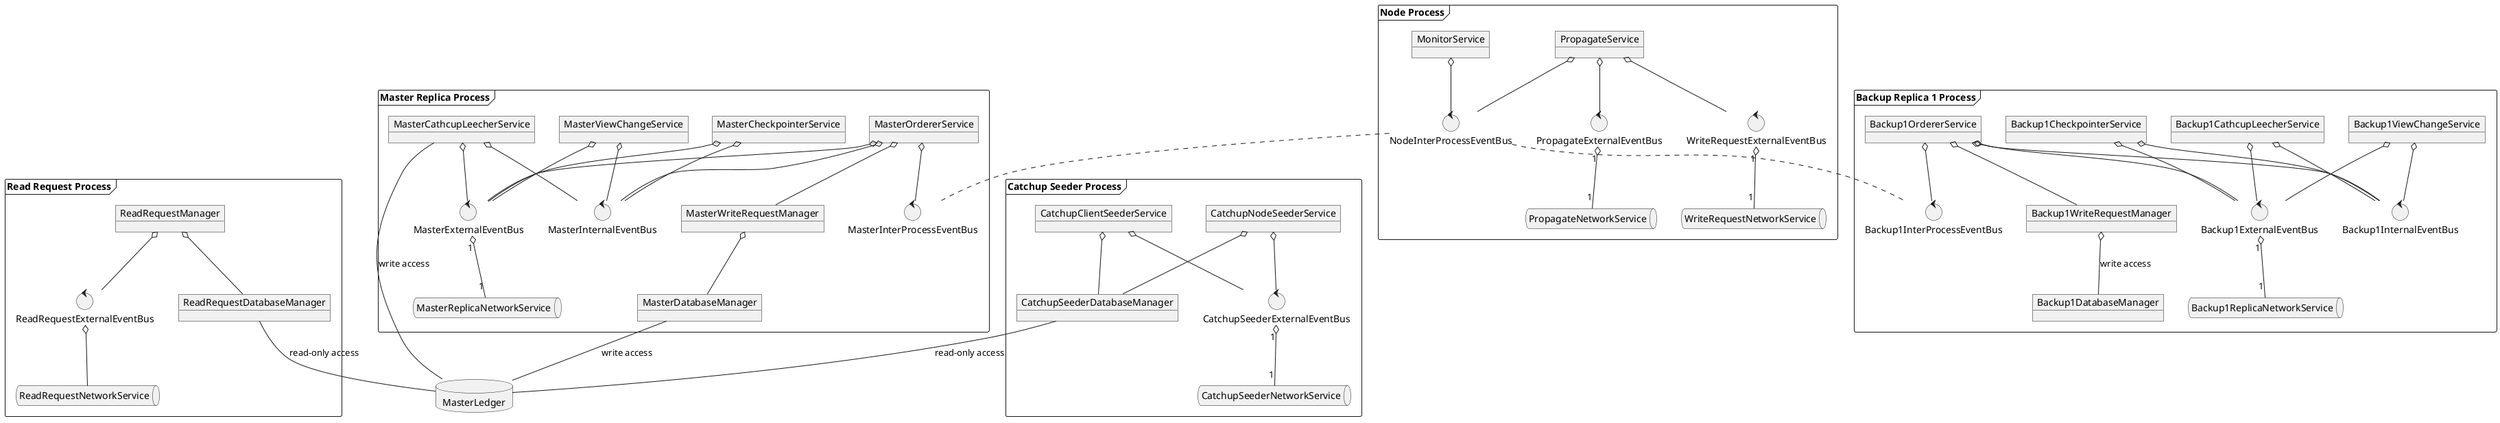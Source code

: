 @startuml
allowmixing

frame "Read Request Process" {
control ReadRequestExternalEventBus
queue ReadRequestNetworkService
object ReadRequestManager
object ReadRequestDatabaseManager

ReadRequestExternalEventBus o-- ReadRequestNetworkService
ReadRequestManager  o--  ReadRequestExternalEventBus
ReadRequestManager  o--  ReadRequestDatabaseManager
}

frame "Catchup Seeder Process" {
control CatchupSeederExternalEventBus
queue CatchupSeederNetworkService
object CatchupNodeSeederService
object CatchupClientSeederService
object CatchupSeederDatabaseManager

CatchupSeederExternalEventBus "1" o-- "1" CatchupSeederNetworkService

CatchupNodeSeederService o-- CatchupSeederExternalEventBus
CatchupNodeSeederService o-- CatchupSeederDatabaseManager

CatchupClientSeederService o-- CatchupSeederExternalEventBus
CatchupClientSeederService o-- CatchupSeederDatabaseManager
}

frame "Master Replica Process" {
control MasterExternalEventBus
control MasterInternalEventBus
control MasterInterProcessEventBus
queue MasterReplicaNetworkService
object MasterOrdererService
object MasterCheckpointerService
object MasterViewChangeService
object MasterWriteRequestManager
object MasterDatabaseManager
object MasterCathcupLeecherService

MasterExternalEventBus "1" o-- "1" MasterReplicaNetworkService

MasterOrdererService o-- MasterExternalEventBus
MasterOrdererService o-- MasterInternalEventBus
MasterOrdererService o-- MasterInterProcessEventBus

MasterCheckpointerService o-- MasterExternalEventBus
MasterCheckpointerService o-- MasterInternalEventBus

MasterViewChangeService o-- MasterExternalEventBus
MasterViewChangeService o-- MasterInternalEventBus

MasterOrdererService o-- MasterWriteRequestManager
MasterWriteRequestManager o-- MasterDatabaseManager

MasterCathcupLeecherService o-- MasterExternalEventBus
MasterCathcupLeecherService o-- MasterInternalEventBus
}

frame "Backup Replica 1 Process" {
control Backup1ExternalEventBus
control Backup1InternalEventBus
control Backup1InterProcessEventBus
queue Backup1ReplicaNetworkService
object Backup1OrdererService
object Backup1CheckpointerService
object Backup1ViewChangeService
object Backup1WriteRequestManager
object Backup1DatabaseManager
object Backup1CathcupLeecherService

Backup1ExternalEventBus "1" o-- "1" Backup1ReplicaNetworkService

Backup1OrdererService o-- Backup1ExternalEventBus
Backup1OrdererService o-- Backup1InternalEventBus
Backup1OrdererService o-- Backup1InterProcessEventBus

Backup1CheckpointerService o-- Backup1ExternalEventBus
Backup1CheckpointerService o-- Backup1InternalEventBus

Backup1ViewChangeService o-- Backup1ExternalEventBus
Backup1ViewChangeService o-- Backup1InternalEventBus

Backup1OrdererService o-- Backup1WriteRequestManager
Backup1WriteRequestManager o-- Backup1DatabaseManager : write access

Backup1CathcupLeecherService o-- Backup1ExternalEventBus
Backup1CathcupLeecherService o-- Backup1InternalEventBus
}

frame "Node Process" {
control WriteRequestExternalEventBus
control PropagateExternalEventBus
control NodeInterProcessEventBus
queue WriteRequestNetworkService
queue PropagateNetworkService
object PropagateService
object MonitorService

WriteRequestExternalEventBus "1" o-- "1" WriteRequestNetworkService
PropagateExternalEventBus "1" o-- "1" PropagateNetworkService

PropagateService o-- WriteRequestExternalEventBus
PropagateService o-- PropagateExternalEventBus
PropagateService o-- NodeInterProcessEventBus

MonitorService o-- NodeInterProcessEventBus
}

NodeInterProcessEventBus .. MasterInterProcessEventBus
NodeInterProcessEventBus .. Backup1InterProcessEventBus

database MasterLedger
MasterDatabaseManager -- MasterLedger : write access
ReadRequestDatabaseManager -- MasterLedger : read-only access
CatchupSeederDatabaseManager -- MasterLedger : read-only access
MasterCathcupLeecherService -- MasterLedger : write access


@enduml
